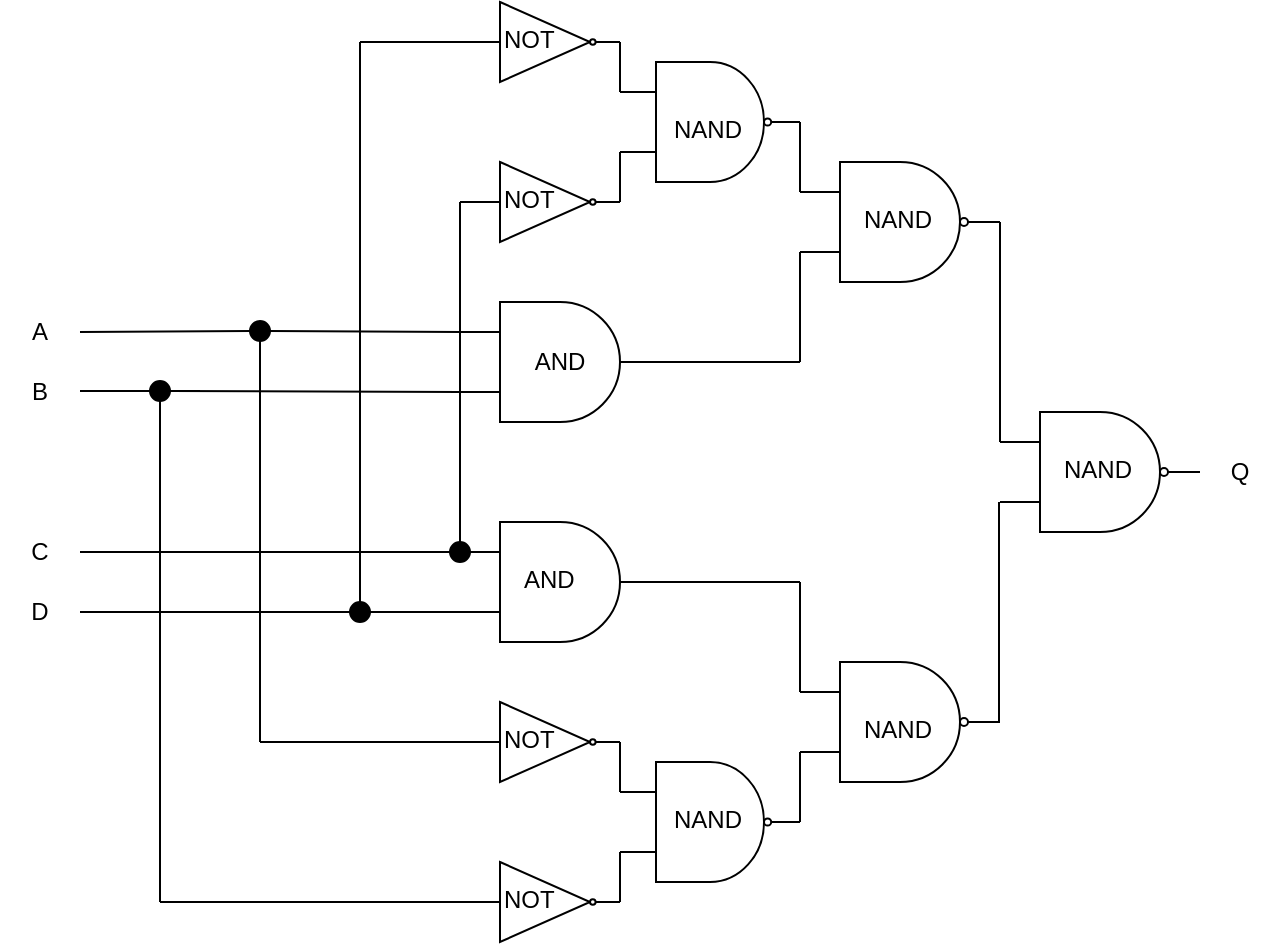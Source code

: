 <mxfile version="12.1.7" type="device" pages="1"><diagram id="Ay1stuSagoJFR-Ncw5pu" name="第 1 页"><mxGraphModel dx="862" dy="406" grid="1" gridSize="10" guides="1" tooltips="1" connect="1" arrows="1" fold="1" page="1" pageScale="1" pageWidth="827" pageHeight="1169" math="0" shadow="0"><root><mxCell id="0"/><mxCell id="1" parent="0"/><mxCell id="p6xcBXCAJ503nlzBJw0A-5" value="" style="verticalLabelPosition=bottom;shadow=0;dashed=0;align=center;fillColor=#ffffff;html=1;verticalAlign=top;strokeWidth=1;shape=mxgraph.electrical.logic_gates.logic_gate;operation=and;" parent="1" vertex="1"><mxGeometry x="350" y="310" width="100" height="60" as="geometry"/></mxCell><mxCell id="p6xcBXCAJ503nlzBJw0A-8" value="" style="verticalLabelPosition=bottom;shadow=0;dashed=0;align=center;fillColor=#ffffff;html=1;verticalAlign=top;strokeWidth=1;shape=mxgraph.electrical.logic_gates.buffer2;negating=1;" parent="1" vertex="1"><mxGeometry x="355" y="240" width="75" height="40" as="geometry"/></mxCell><mxCell id="p6xcBXCAJ503nlzBJw0A-11" value="" style="endArrow=none;html=1;exitX=1;exitY=0.5;exitDx=0;exitDy=0;exitPerimeter=0;" parent="1" source="p6xcBXCAJ503nlzBJw0A-5" edge="1"><mxGeometry width="50" height="50" relative="1" as="geometry"><mxPoint x="535" y="381" as="sourcePoint"/><mxPoint x="520" y="340" as="targetPoint"/></mxGeometry></mxCell><mxCell id="p6xcBXCAJ503nlzBJw0A-12" value="" style="endArrow=none;html=1;entryX=1;entryY=0.5;entryDx=0;entryDy=0;entryPerimeter=0;" parent="1" target="p6xcBXCAJ503nlzBJw0A-100" edge="1"><mxGeometry width="50" height="50" relative="1" as="geometry"><mxPoint x="620" y="380" as="sourcePoint"/><mxPoint x="630" y="330" as="targetPoint"/></mxGeometry></mxCell><mxCell id="p6xcBXCAJ503nlzBJw0A-16" value="" style="endArrow=none;html=1;entryX=0;entryY=0.75;entryDx=0;entryDy=0;entryPerimeter=0;" parent="1" edge="1"><mxGeometry width="50" height="50" relative="1" as="geometry"><mxPoint x="520" y="340" as="sourcePoint"/><mxPoint x="520" y="285" as="targetPoint"/></mxGeometry></mxCell><mxCell id="p6xcBXCAJ503nlzBJw0A-17" value="" style="verticalLabelPosition=bottom;shadow=0;dashed=0;align=center;fillColor=#ffffff;html=1;verticalAlign=top;strokeWidth=1;shape=mxgraph.electrical.logic_gates.logic_gate;operation=and;negating=1;" parent="1" vertex="1"><mxGeometry x="430" y="190" width="90" height="60" as="geometry"/></mxCell><mxCell id="p6xcBXCAJ503nlzBJw0A-18" value="" style="endArrow=none;html=1;exitX=1;exitY=0.5;exitDx=0;exitDy=0;exitPerimeter=0;entryX=0;entryY=0.25;entryDx=0;entryDy=0;entryPerimeter=0;" parent="1" source="p6xcBXCAJ503nlzBJw0A-17" edge="1"><mxGeometry width="50" height="50" relative="1" as="geometry"><mxPoint x="520" y="210" as="sourcePoint"/><mxPoint x="520" y="255" as="targetPoint"/></mxGeometry></mxCell><mxCell id="p6xcBXCAJ503nlzBJw0A-30" value="" style="verticalLabelPosition=bottom;shadow=0;dashed=0;align=center;fillColor=#ffffff;html=1;verticalAlign=top;strokeWidth=1;shape=mxgraph.electrical.logic_gates.buffer2;negating=1;" parent="1" vertex="1"><mxGeometry x="355" y="160" width="75" height="40" as="geometry"/></mxCell><mxCell id="p6xcBXCAJ503nlzBJw0A-32" value="" style="endArrow=none;html=1;entryX=1;entryY=0.5;entryDx=0;entryDy=0;exitX=0;exitY=0.75;exitDx=0;exitDy=0;exitPerimeter=0;" parent="1" source="p6xcBXCAJ503nlzBJw0A-17" target="p6xcBXCAJ503nlzBJw0A-8" edge="1"><mxGeometry width="50" height="50" relative="1" as="geometry"><mxPoint x="290" y="320" as="sourcePoint"/><mxPoint x="340" y="270" as="targetPoint"/></mxGeometry></mxCell><mxCell id="p6xcBXCAJ503nlzBJw0A-36" value="" style="endArrow=none;html=1;entryX=0;entryY=0.25;entryDx=0;entryDy=0;exitX=1;exitY=0.5;exitDx=0;exitDy=0;entryPerimeter=0;" parent="1" source="p6xcBXCAJ503nlzBJw0A-30" target="p6xcBXCAJ503nlzBJw0A-17" edge="1"><mxGeometry width="50" height="50" relative="1" as="geometry"><mxPoint x="480" y="155" as="sourcePoint"/><mxPoint x="480" y="185" as="targetPoint"/></mxGeometry></mxCell><mxCell id="p6xcBXCAJ503nlzBJw0A-39" value="" style="endArrow=none;html=1;exitX=0;exitY=0.5;exitDx=0;exitDy=0;" parent="1" edge="1"><mxGeometry width="50" height="50" relative="1" as="geometry"><mxPoint x="245" y="324.5" as="sourcePoint"/><mxPoint x="160" y="325" as="targetPoint"/></mxGeometry></mxCell><mxCell id="p6xcBXCAJ503nlzBJw0A-52" value="" style="endArrow=none;html=1;exitX=0;exitY=0.25;exitDx=0;exitDy=0;exitPerimeter=0;entryX=1;entryY=0.5;entryDx=0;entryDy=0;" parent="1" source="p6xcBXCAJ503nlzBJw0A-5" target="p6xcBXCAJ503nlzBJw0A-108" edge="1"><mxGeometry width="50" height="50" relative="1" as="geometry"><mxPoint x="330" y="335" as="sourcePoint"/><mxPoint x="270" y="325" as="targetPoint"/></mxGeometry></mxCell><mxCell id="p6xcBXCAJ503nlzBJw0A-58" value="" style="endArrow=none;html=1;exitX=0;exitY=0.75;exitDx=0;exitDy=0;exitPerimeter=0;entryX=1;entryY=0.5;entryDx=0;entryDy=0;" parent="1" source="p6xcBXCAJ503nlzBJw0A-5" target="p6xcBXCAJ503nlzBJw0A-110" edge="1"><mxGeometry width="50" height="50" relative="1" as="geometry"><mxPoint x="350" y="355" as="sourcePoint"/><mxPoint x="220" y="355" as="targetPoint"/></mxGeometry></mxCell><mxCell id="p6xcBXCAJ503nlzBJw0A-59" value="" style="verticalLabelPosition=bottom;shadow=0;dashed=0;align=center;fillColor=#ffffff;html=1;verticalAlign=top;strokeWidth=1;shape=mxgraph.electrical.logic_gates.logic_gate;operation=and;" parent="1" vertex="1"><mxGeometry x="350" y="420" width="100" height="60" as="geometry"/></mxCell><mxCell id="p6xcBXCAJ503nlzBJw0A-60" value="" style="endArrow=none;html=1;exitX=0;exitY=0.5;exitDx=0;exitDy=0;" parent="1" source="p6xcBXCAJ503nlzBJw0A-61" edge="1"><mxGeometry width="50" height="50" relative="1" as="geometry"><mxPoint x="290" y="360" as="sourcePoint"/><mxPoint x="160" y="435" as="targetPoint"/></mxGeometry></mxCell><mxCell id="p6xcBXCAJ503nlzBJw0A-61" value="" style="ellipse;whiteSpace=wrap;html=1;aspect=fixed;fillColor=#000000;" parent="1" vertex="1"><mxGeometry x="345" y="430" width="10" height="10" as="geometry"/></mxCell><mxCell id="p6xcBXCAJ503nlzBJw0A-62" value="" style="endArrow=none;html=1;exitX=0;exitY=0.25;exitDx=0;exitDy=0;exitPerimeter=0;entryX=1;entryY=0.5;entryDx=0;entryDy=0;" parent="1" source="p6xcBXCAJ503nlzBJw0A-59" target="p6xcBXCAJ503nlzBJw0A-61" edge="1"><mxGeometry width="50" height="50" relative="1" as="geometry"><mxPoint x="330" y="445" as="sourcePoint"/><mxPoint x="290" y="445" as="targetPoint"/></mxGeometry></mxCell><mxCell id="p6xcBXCAJ503nlzBJw0A-63" value="" style="endArrow=none;html=1;exitX=0;exitY=0.5;exitDx=0;exitDy=0;" parent="1" source="p6xcBXCAJ503nlzBJw0A-65" edge="1"><mxGeometry width="50" height="50" relative="1" as="geometry"><mxPoint x="260" y="390" as="sourcePoint"/><mxPoint x="160" y="465" as="targetPoint"/></mxGeometry></mxCell><mxCell id="p6xcBXCAJ503nlzBJw0A-65" value="" style="ellipse;whiteSpace=wrap;html=1;aspect=fixed;fillColor=#000000;" parent="1" vertex="1"><mxGeometry x="295" y="460" width="10" height="10" as="geometry"/></mxCell><mxCell id="p6xcBXCAJ503nlzBJw0A-66" value="" style="endArrow=none;html=1;exitX=0;exitY=0.75;exitDx=0;exitDy=0;exitPerimeter=0;" parent="1" source="p6xcBXCAJ503nlzBJw0A-59" target="p6xcBXCAJ503nlzBJw0A-65" edge="1"><mxGeometry width="50" height="50" relative="1" as="geometry"><mxPoint x="350" y="465" as="sourcePoint"/><mxPoint x="280" y="465" as="targetPoint"/></mxGeometry></mxCell><mxCell id="p6xcBXCAJ503nlzBJw0A-71" value="" style="endArrow=none;html=1;exitX=0.5;exitY=0;exitDx=0;exitDy=0;" parent="1" source="p6xcBXCAJ503nlzBJw0A-61" edge="1"><mxGeometry width="50" height="50" relative="1" as="geometry"><mxPoint x="190.0" y="300" as="sourcePoint"/><mxPoint x="350" y="260" as="targetPoint"/></mxGeometry></mxCell><mxCell id="p6xcBXCAJ503nlzBJw0A-72" value="" style="endArrow=none;html=1;entryX=0.5;entryY=0;entryDx=0;entryDy=0;" parent="1" target="p6xcBXCAJ503nlzBJw0A-65" edge="1"><mxGeometry width="50" height="50" relative="1" as="geometry"><mxPoint x="300" y="180" as="sourcePoint"/><mxPoint x="305" y="420" as="targetPoint"/></mxGeometry></mxCell><mxCell id="p6xcBXCAJ503nlzBJw0A-73" value="" style="endArrow=none;html=1;entryX=0;entryY=0.5;entryDx=0;entryDy=0;" parent="1" target="p6xcBXCAJ503nlzBJw0A-8" edge="1"><mxGeometry width="50" height="50" relative="1" as="geometry"><mxPoint x="350" y="260" as="sourcePoint"/><mxPoint x="340" y="260" as="targetPoint"/></mxGeometry></mxCell><mxCell id="p6xcBXCAJ503nlzBJw0A-76" value="" style="endArrow=none;html=1;entryX=0;entryY=0.5;entryDx=0;entryDy=0;" parent="1" target="p6xcBXCAJ503nlzBJw0A-30" edge="1"><mxGeometry width="50" height="50" relative="1" as="geometry"><mxPoint x="300" y="180" as="sourcePoint"/><mxPoint x="300" y="190" as="targetPoint"/></mxGeometry></mxCell><mxCell id="p6xcBXCAJ503nlzBJw0A-84" value="" style="verticalLabelPosition=bottom;shadow=0;dashed=0;align=center;fillColor=#ffffff;html=1;verticalAlign=top;strokeWidth=1;shape=mxgraph.electrical.logic_gates.buffer2;negating=1;" parent="1" vertex="1"><mxGeometry x="355" y="590" width="75" height="40" as="geometry"/></mxCell><mxCell id="p6xcBXCAJ503nlzBJw0A-85" value="" style="verticalLabelPosition=bottom;shadow=0;dashed=0;align=center;fillColor=#ffffff;html=1;verticalAlign=top;strokeWidth=1;shape=mxgraph.electrical.logic_gates.logic_gate;operation=and;negating=1;" parent="1" vertex="1"><mxGeometry x="430" y="540" width="90" height="60" as="geometry"/></mxCell><mxCell id="p6xcBXCAJ503nlzBJw0A-86" value="" style="endArrow=none;html=1;exitX=1;exitY=0.5;exitDx=0;exitDy=0;exitPerimeter=0;entryX=0;entryY=0.75;entryDx=0;entryDy=0;entryPerimeter=0;" parent="1" source="p6xcBXCAJ503nlzBJw0A-85" edge="1"><mxGeometry width="50" height="50" relative="1" as="geometry"><mxPoint x="520" y="560" as="sourcePoint"/><mxPoint x="520" y="535.0" as="targetPoint"/></mxGeometry></mxCell><mxCell id="p6xcBXCAJ503nlzBJw0A-87" value="" style="verticalLabelPosition=bottom;shadow=0;dashed=0;align=center;fillColor=#ffffff;html=1;verticalAlign=top;strokeWidth=1;shape=mxgraph.electrical.logic_gates.buffer2;negating=1;" parent="1" vertex="1"><mxGeometry x="355" y="510" width="75" height="40" as="geometry"/></mxCell><mxCell id="p6xcBXCAJ503nlzBJw0A-88" value="" style="endArrow=none;html=1;entryX=1;entryY=0.5;entryDx=0;entryDy=0;exitX=0;exitY=0.75;exitDx=0;exitDy=0;exitPerimeter=0;" parent="1" source="p6xcBXCAJ503nlzBJw0A-85" target="p6xcBXCAJ503nlzBJw0A-84" edge="1"><mxGeometry width="50" height="50" relative="1" as="geometry"><mxPoint x="290" y="670" as="sourcePoint"/><mxPoint x="340" y="620" as="targetPoint"/></mxGeometry></mxCell><mxCell id="p6xcBXCAJ503nlzBJw0A-89" value="" style="endArrow=none;html=1;entryX=0;entryY=0.25;entryDx=0;entryDy=0;exitX=1;exitY=0.5;exitDx=0;exitDy=0;entryPerimeter=0;" parent="1" source="p6xcBXCAJ503nlzBJw0A-87" target="p6xcBXCAJ503nlzBJw0A-85" edge="1"><mxGeometry width="50" height="50" relative="1" as="geometry"><mxPoint x="480" y="505" as="sourcePoint"/><mxPoint x="480" y="535" as="targetPoint"/></mxGeometry></mxCell><mxCell id="p6xcBXCAJ503nlzBJw0A-91" value="" style="endArrow=none;html=1;entryX=0;entryY=0.5;entryDx=0;entryDy=0;" parent="1" target="p6xcBXCAJ503nlzBJw0A-87" edge="1"><mxGeometry width="50" height="50" relative="1" as="geometry"><mxPoint x="250" y="530" as="sourcePoint"/><mxPoint x="300" y="540" as="targetPoint"/></mxGeometry></mxCell><mxCell id="p6xcBXCAJ503nlzBJw0A-92" value="" style="endArrow=none;html=1;exitX=1;exitY=0.5;exitDx=0;exitDy=0;exitPerimeter=0;" parent="1" edge="1"><mxGeometry width="50" height="50" relative="1" as="geometry"><mxPoint x="450" y="450" as="sourcePoint"/><mxPoint x="520" y="450" as="targetPoint"/></mxGeometry></mxCell><mxCell id="p6xcBXCAJ503nlzBJw0A-93" value="" style="endArrow=none;html=1;entryX=0;entryY=0.75;entryDx=0;entryDy=0;entryPerimeter=0;" parent="1" edge="1"><mxGeometry width="50" height="50" relative="1" as="geometry"><mxPoint x="520" y="505" as="sourcePoint"/><mxPoint x="520" y="450" as="targetPoint"/></mxGeometry></mxCell><mxCell id="p6xcBXCAJ503nlzBJw0A-95" value="" style="endArrow=none;html=1;entryX=0;entryY=0.5;entryDx=0;entryDy=0;" parent="1" target="p6xcBXCAJ503nlzBJw0A-84" edge="1"><mxGeometry width="50" height="50" relative="1" as="geometry"><mxPoint x="200" y="610" as="sourcePoint"/><mxPoint x="310" y="640" as="targetPoint"/></mxGeometry></mxCell><mxCell id="p6xcBXCAJ503nlzBJw0A-100" value="" style="verticalLabelPosition=bottom;shadow=0;dashed=0;align=center;fillColor=#ffffff;html=1;verticalAlign=top;strokeWidth=1;shape=mxgraph.electrical.logic_gates.logic_gate;operation=and;negating=1;" parent="1" vertex="1"><mxGeometry x="520" y="240" width="100" height="60" as="geometry"/></mxCell><mxCell id="p6xcBXCAJ503nlzBJw0A-101" value="" style="verticalLabelPosition=bottom;shadow=0;dashed=0;align=center;fillColor=#ffffff;html=1;verticalAlign=top;strokeWidth=1;shape=mxgraph.electrical.logic_gates.logic_gate;operation=and;negating=1;" parent="1" vertex="1"><mxGeometry x="520" y="490" width="100" height="60" as="geometry"/></mxCell><mxCell id="p6xcBXCAJ503nlzBJw0A-102" value="" style="verticalLabelPosition=bottom;shadow=0;dashed=0;align=center;fillColor=#ffffff;html=1;verticalAlign=top;strokeWidth=1;shape=mxgraph.electrical.logic_gates.logic_gate;operation=and;negating=1;" parent="1" vertex="1"><mxGeometry x="620" y="365" width="100" height="60" as="geometry"/></mxCell><mxCell id="p6xcBXCAJ503nlzBJw0A-104" value="" style="endArrow=none;html=1;entryX=1;entryY=0.5;entryDx=0;entryDy=0;entryPerimeter=0;" parent="1" edge="1"><mxGeometry width="50" height="50" relative="1" as="geometry"><mxPoint x="619.5" y="520.0" as="sourcePoint"/><mxPoint x="619.5" y="410" as="targetPoint"/></mxGeometry></mxCell><mxCell id="p6xcBXCAJ503nlzBJw0A-108" value="" style="ellipse;whiteSpace=wrap;html=1;aspect=fixed;fillColor=#000000;" parent="1" vertex="1"><mxGeometry x="245" y="319.5" width="10" height="10" as="geometry"/></mxCell><mxCell id="p6xcBXCAJ503nlzBJw0A-109" value="" style="endArrow=none;html=1;exitX=0;exitY=0.25;exitDx=0;exitDy=0;exitPerimeter=0;entryX=1;entryY=0.5;entryDx=0;entryDy=0;" parent="1" target="p6xcBXCAJ503nlzBJw0A-108" edge="1"><mxGeometry width="50" height="50" relative="1" as="geometry"><mxPoint x="250" y="324.5" as="sourcePoint"/><mxPoint x="190" y="334.5" as="targetPoint"/></mxGeometry></mxCell><mxCell id="p6xcBXCAJ503nlzBJw0A-110" value="" style="ellipse;whiteSpace=wrap;html=1;aspect=fixed;fillColor=#000000;" parent="1" vertex="1"><mxGeometry x="195" y="349.5" width="10" height="10" as="geometry"/></mxCell><mxCell id="p6xcBXCAJ503nlzBJw0A-112" value="" style="endArrow=none;html=1;exitX=0.5;exitY=0;exitDx=0;exitDy=0;" parent="1" source="p6xcBXCAJ503nlzBJw0A-108" edge="1"><mxGeometry width="50" height="50" relative="1" as="geometry"><mxPoint x="90.0" y="189.5" as="sourcePoint"/><mxPoint x="250" y="530" as="targetPoint"/></mxGeometry></mxCell><mxCell id="p6xcBXCAJ503nlzBJw0A-113" value="" style="endArrow=none;html=1;entryX=0.5;entryY=0;entryDx=0;entryDy=0;" parent="1" target="p6xcBXCAJ503nlzBJw0A-110" edge="1"><mxGeometry width="50" height="50" relative="1" as="geometry"><mxPoint x="200" y="610" as="sourcePoint"/><mxPoint x="205" y="309.5" as="targetPoint"/></mxGeometry></mxCell><mxCell id="p6xcBXCAJ503nlzBJw0A-114" value="" style="endArrow=none;html=1;exitX=0;exitY=0.5;exitDx=0;exitDy=0;" parent="1" edge="1"><mxGeometry width="50" height="50" relative="1" as="geometry"><mxPoint x="220" y="354.5" as="sourcePoint"/><mxPoint x="160" y="354.5" as="targetPoint"/></mxGeometry></mxCell><mxCell id="p6xcBXCAJ503nlzBJw0A-115" value="A" style="text;html=1;strokeColor=none;fillColor=none;align=center;verticalAlign=middle;whiteSpace=wrap;rounded=0;" parent="1" vertex="1"><mxGeometry x="120" y="314.5" width="40" height="20" as="geometry"/></mxCell><mxCell id="p6xcBXCAJ503nlzBJw0A-116" value="B" style="text;html=1;strokeColor=none;fillColor=none;align=center;verticalAlign=middle;whiteSpace=wrap;rounded=0;" parent="1" vertex="1"><mxGeometry x="120" y="345" width="40" height="20" as="geometry"/></mxCell><mxCell id="p6xcBXCAJ503nlzBJw0A-117" value="C" style="text;html=1;strokeColor=none;fillColor=none;align=center;verticalAlign=middle;whiteSpace=wrap;rounded=0;" parent="1" vertex="1"><mxGeometry x="120" y="425" width="40" height="20" as="geometry"/></mxCell><mxCell id="p6xcBXCAJ503nlzBJw0A-118" value="D" style="text;html=1;strokeColor=none;fillColor=none;align=center;verticalAlign=middle;whiteSpace=wrap;rounded=0;" parent="1" vertex="1"><mxGeometry x="120" y="455" width="40" height="20" as="geometry"/></mxCell><mxCell id="p6xcBXCAJ503nlzBJw0A-119" value="Q" style="text;html=1;strokeColor=none;fillColor=none;align=center;verticalAlign=middle;whiteSpace=wrap;rounded=0;" parent="1" vertex="1"><mxGeometry x="720" y="385" width="40" height="20" as="geometry"/></mxCell><mxCell id="_8SSOmwpxcdynBch15FD-1" value="AND" style="text;html=1;strokeColor=none;fillColor=none;align=center;verticalAlign=middle;whiteSpace=wrap;rounded=0;" vertex="1" parent="1"><mxGeometry x="380" y="330" width="40" height="20" as="geometry"/></mxCell><mxCell id="_8SSOmwpxcdynBch15FD-3" value="NAND" style="text;html=1;" vertex="1" parent="1"><mxGeometry x="455" y="210" width="40" height="30" as="geometry"/></mxCell><mxCell id="_8SSOmwpxcdynBch15FD-4" value="NAND" style="text;html=1;" vertex="1" parent="1"><mxGeometry x="550" y="255" width="40" height="30" as="geometry"/></mxCell><mxCell id="_8SSOmwpxcdynBch15FD-5" value="NAND" style="text;html=1;" vertex="1" parent="1"><mxGeometry x="650" y="380" width="40" height="30" as="geometry"/></mxCell><mxCell id="_8SSOmwpxcdynBch15FD-6" value="NAND" style="text;html=1;" vertex="1" parent="1"><mxGeometry x="550" y="510" width="40" height="30" as="geometry"/></mxCell><mxCell id="_8SSOmwpxcdynBch15FD-7" value="NAND" style="text;html=1;" vertex="1" parent="1"><mxGeometry x="455" y="555" width="40" height="30" as="geometry"/></mxCell><mxCell id="_8SSOmwpxcdynBch15FD-8" value="AND" style="text;html=1;" vertex="1" parent="1"><mxGeometry x="380" y="435" width="50" height="30" as="geometry"/></mxCell><mxCell id="_8SSOmwpxcdynBch15FD-9" value="NOT" style="text;html=1;" vertex="1" parent="1"><mxGeometry x="370" y="515" width="50" height="30" as="geometry"/></mxCell><mxCell id="_8SSOmwpxcdynBch15FD-10" value="NOT" style="text;html=1;" vertex="1" parent="1"><mxGeometry x="370" y="595" width="50" height="30" as="geometry"/></mxCell><mxCell id="_8SSOmwpxcdynBch15FD-11" value="NOT" style="text;html=1;" vertex="1" parent="1"><mxGeometry x="370" y="245" width="50" height="30" as="geometry"/></mxCell><mxCell id="_8SSOmwpxcdynBch15FD-12" value="NOT" style="text;html=1;" vertex="1" parent="1"><mxGeometry x="370" y="165" width="50" height="30" as="geometry"/></mxCell></root></mxGraphModel></diagram></mxfile>